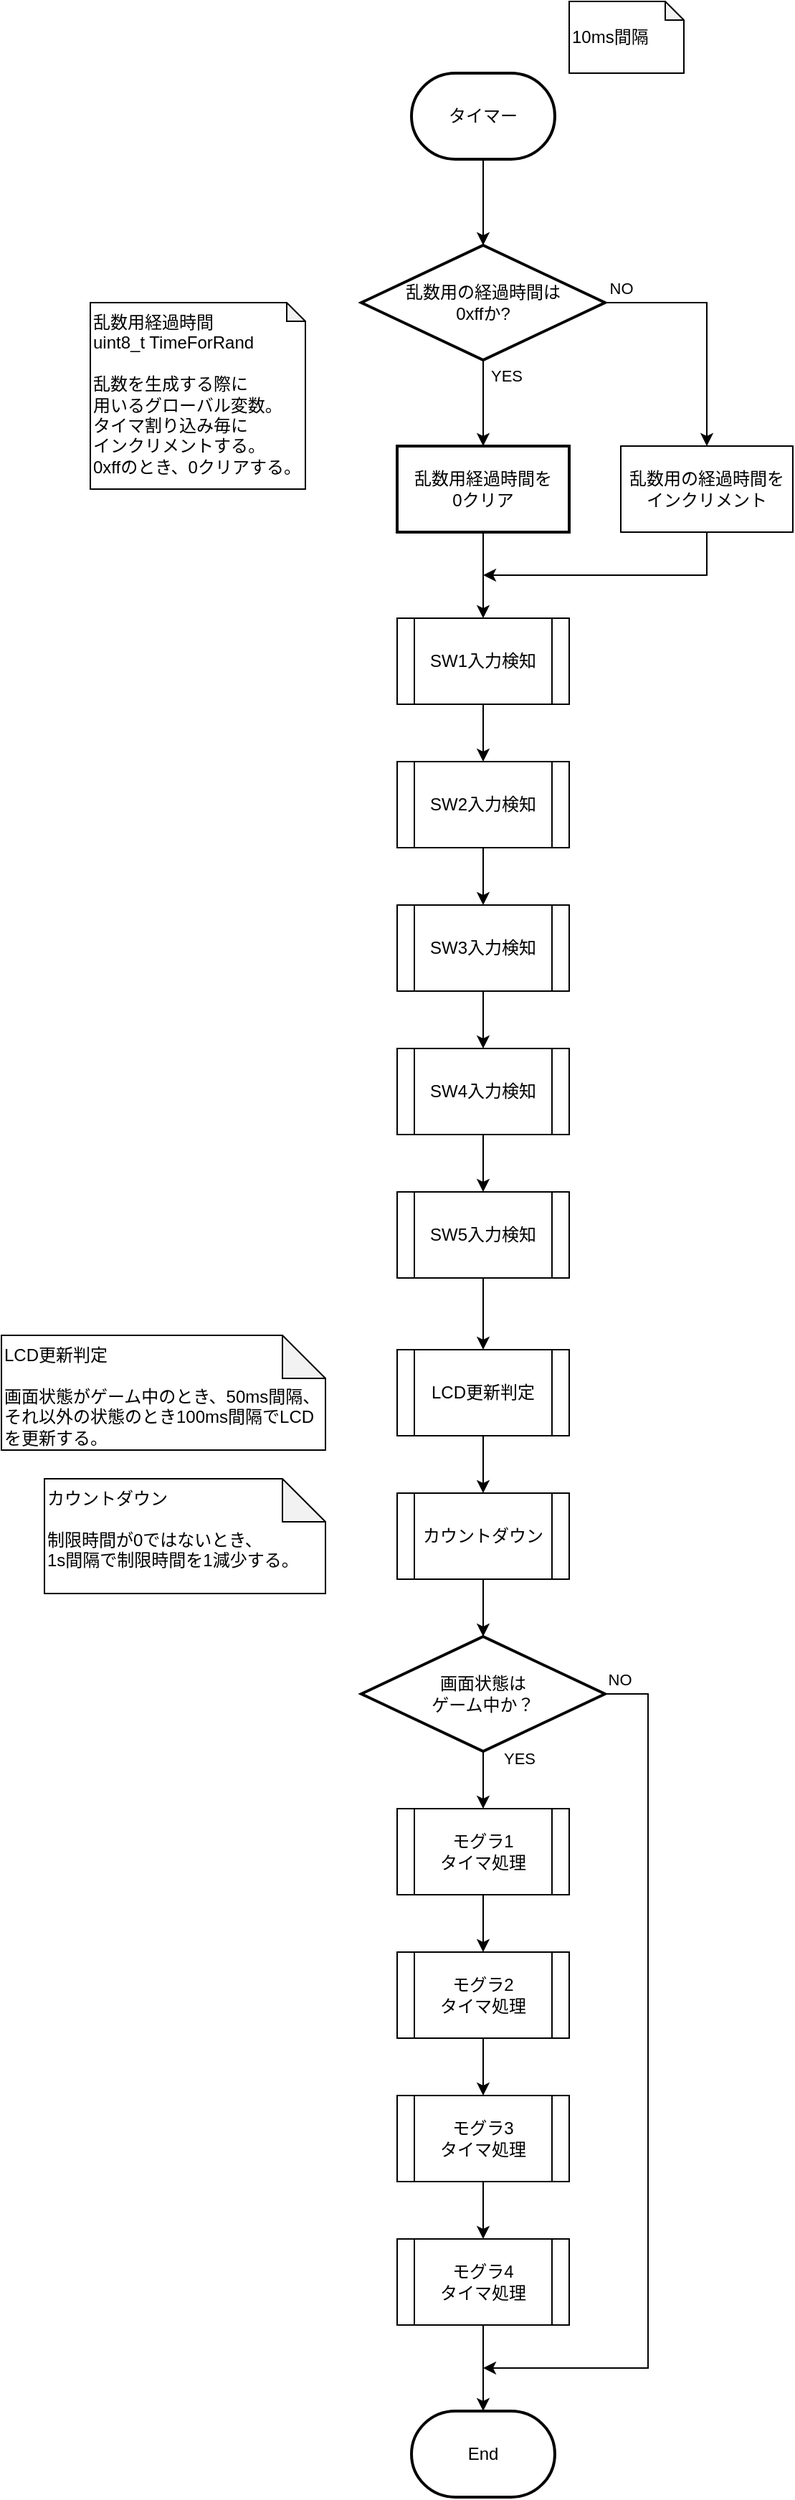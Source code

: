 <mxfile version="13.6.2" type="device" pages="6"><diagram id="C4UiOn8G_oNXNngueYFW" name="タイマ割り込み"><mxGraphModel dx="768" dy="1660" grid="1" gridSize="10" guides="1" tooltips="1" connect="1" arrows="1" fold="1" page="1" pageScale="1" pageWidth="827" pageHeight="1169" math="0" shadow="0"><root><mxCell id="82_a3FsHzP6IaTtDiQ8j-0"/><mxCell id="82_a3FsHzP6IaTtDiQ8j-1" parent="82_a3FsHzP6IaTtDiQ8j-0"/><mxCell id="-Sg9gFIOYxLXovaEyY0z-19" value="" style="edgeStyle=orthogonalEdgeStyle;rounded=0;orthogonalLoop=1;jettySize=auto;html=1;" parent="82_a3FsHzP6IaTtDiQ8j-1" source="82_a3FsHzP6IaTtDiQ8j-6" target="-Sg9gFIOYxLXovaEyY0z-18" edge="1"><mxGeometry relative="1" as="geometry"/></mxCell><mxCell id="82_a3FsHzP6IaTtDiQ8j-6" value="SW1入力検知" style="shape=process;whiteSpace=wrap;html=1;backgroundOutline=1;" parent="82_a3FsHzP6IaTtDiQ8j-1" vertex="1"><mxGeometry x="413" y="-640" width="120" height="60" as="geometry"/></mxCell><mxCell id="82_a3FsHzP6IaTtDiQ8j-15" value="10ms間隔" style="shape=note;whiteSpace=wrap;html=1;backgroundOutline=1;darkOpacity=0.05;align=left;size=13;" parent="82_a3FsHzP6IaTtDiQ8j-1" vertex="1"><mxGeometry x="533" y="-1070" width="80" height="50" as="geometry"/></mxCell><mxCell id="-Sg9gFIOYxLXovaEyY0z-21" value="" style="edgeStyle=orthogonalEdgeStyle;rounded=0;orthogonalLoop=1;jettySize=auto;html=1;" parent="82_a3FsHzP6IaTtDiQ8j-1" source="-Sg9gFIOYxLXovaEyY0z-18" target="-Sg9gFIOYxLXovaEyY0z-20" edge="1"><mxGeometry relative="1" as="geometry"/></mxCell><mxCell id="-Sg9gFIOYxLXovaEyY0z-18" value="SW2入力検知" style="shape=process;whiteSpace=wrap;html=1;backgroundOutline=1;" parent="82_a3FsHzP6IaTtDiQ8j-1" vertex="1"><mxGeometry x="413" y="-540" width="120" height="60" as="geometry"/></mxCell><mxCell id="-Sg9gFIOYxLXovaEyY0z-24" value="" style="edgeStyle=orthogonalEdgeStyle;rounded=0;orthogonalLoop=1;jettySize=auto;html=1;" parent="82_a3FsHzP6IaTtDiQ8j-1" source="-Sg9gFIOYxLXovaEyY0z-20" target="-Sg9gFIOYxLXovaEyY0z-23" edge="1"><mxGeometry relative="1" as="geometry"/></mxCell><mxCell id="-Sg9gFIOYxLXovaEyY0z-20" value="SW3入力検知" style="shape=process;whiteSpace=wrap;html=1;backgroundOutline=1;" parent="82_a3FsHzP6IaTtDiQ8j-1" vertex="1"><mxGeometry x="413" y="-440" width="120" height="60" as="geometry"/></mxCell><mxCell id="Btlx25gkPnvuyBTqoBVj-1" value="" style="edgeStyle=orthogonalEdgeStyle;rounded=0;orthogonalLoop=1;jettySize=auto;html=1;" parent="82_a3FsHzP6IaTtDiQ8j-1" source="-Sg9gFIOYxLXovaEyY0z-23" target="Btlx25gkPnvuyBTqoBVj-0" edge="1"><mxGeometry relative="1" as="geometry"/></mxCell><mxCell id="-Sg9gFIOYxLXovaEyY0z-23" value="SW4入力検知" style="shape=process;whiteSpace=wrap;html=1;backgroundOutline=1;" parent="82_a3FsHzP6IaTtDiQ8j-1" vertex="1"><mxGeometry x="413" y="-340" width="120" height="60" as="geometry"/></mxCell><mxCell id="-Sg9gFIOYxLXovaEyY0z-25" value="End" style="strokeWidth=2;html=1;shape=mxgraph.flowchart.terminator;whiteSpace=wrap;" parent="82_a3FsHzP6IaTtDiQ8j-1" vertex="1"><mxGeometry x="423" y="610" width="100" height="60" as="geometry"/></mxCell><mxCell id="-Sg9gFIOYxLXovaEyY0z-26" value="カウントダウン&lt;br&gt;&lt;br&gt;制限時間が0ではないとき、&lt;br&gt;1s間隔で制限時間を1減少する。" style="shape=note;whiteSpace=wrap;html=1;backgroundOutline=1;darkOpacity=0.05;align=left;verticalAlign=top;" parent="82_a3FsHzP6IaTtDiQ8j-1" vertex="1"><mxGeometry x="167" y="-40" width="196" height="80" as="geometry"/></mxCell><mxCell id="-Sg9gFIOYxLXovaEyY0z-27" value="YES" style="edgeStyle=orthogonalEdgeStyle;rounded=0;orthogonalLoop=1;jettySize=auto;html=1;" parent="82_a3FsHzP6IaTtDiQ8j-1" source="-Sg9gFIOYxLXovaEyY0z-29" target="-Sg9gFIOYxLXovaEyY0z-36" edge="1"><mxGeometry x="-0.75" y="25" relative="1" as="geometry"><mxPoint x="473" y="230" as="targetPoint"/><mxPoint as="offset"/></mxGeometry></mxCell><mxCell id="-Sg9gFIOYxLXovaEyY0z-28" value="NO" style="edgeStyle=orthogonalEdgeStyle;rounded=0;orthogonalLoop=1;jettySize=auto;html=1;exitX=1;exitY=0.5;exitDx=0;exitDy=0;" parent="82_a3FsHzP6IaTtDiQ8j-1" source="-Sg9gFIOYxLXovaEyY0z-29" edge="1"><mxGeometry x="-0.968" y="10" relative="1" as="geometry"><mxPoint x="473" y="580" as="targetPoint"/><Array as="points"><mxPoint x="588" y="110"/><mxPoint x="588" y="580"/></Array><mxPoint as="offset"/></mxGeometry></mxCell><mxCell id="-Sg9gFIOYxLXovaEyY0z-29" value="画面状態は&lt;br&gt;ゲーム中か？" style="rhombus;whiteSpace=wrap;html=1;strokeWidth=2;" parent="82_a3FsHzP6IaTtDiQ8j-1" vertex="1"><mxGeometry x="388" y="70" width="170" height="80" as="geometry"/></mxCell><mxCell id="-Sg9gFIOYxLXovaEyY0z-30" value="" style="edgeStyle=orthogonalEdgeStyle;rounded=0;orthogonalLoop=1;jettySize=auto;html=1;" parent="82_a3FsHzP6IaTtDiQ8j-1" source="-Sg9gFIOYxLXovaEyY0z-31" target="-Sg9gFIOYxLXovaEyY0z-33" edge="1"><mxGeometry relative="1" as="geometry"/></mxCell><mxCell id="-Sg9gFIOYxLXovaEyY0z-31" value="LCD更新判定" style="shape=process;whiteSpace=wrap;html=1;backgroundOutline=1;" parent="82_a3FsHzP6IaTtDiQ8j-1" vertex="1"><mxGeometry x="413" y="-130" width="120" height="60" as="geometry"/></mxCell><mxCell id="-Sg9gFIOYxLXovaEyY0z-32" value="" style="edgeStyle=orthogonalEdgeStyle;rounded=0;orthogonalLoop=1;jettySize=auto;html=1;" parent="82_a3FsHzP6IaTtDiQ8j-1" source="-Sg9gFIOYxLXovaEyY0z-33" target="-Sg9gFIOYxLXovaEyY0z-29" edge="1"><mxGeometry relative="1" as="geometry"/></mxCell><mxCell id="-Sg9gFIOYxLXovaEyY0z-33" value="カウントダウン" style="shape=process;whiteSpace=wrap;html=1;backgroundOutline=1;" parent="82_a3FsHzP6IaTtDiQ8j-1" vertex="1"><mxGeometry x="413" y="-30" width="120" height="60" as="geometry"/></mxCell><mxCell id="-Sg9gFIOYxLXovaEyY0z-34" value="LCD更新判定&lt;br&gt;&lt;br&gt;画面状態がゲーム中のとき、50ms間隔、それ以外の状態のとき100ms間隔でLCDを更新する。" style="shape=note;whiteSpace=wrap;html=1;backgroundOutline=1;darkOpacity=0.05;align=left;verticalAlign=top;" parent="82_a3FsHzP6IaTtDiQ8j-1" vertex="1"><mxGeometry x="137" y="-140" width="226" height="80" as="geometry"/></mxCell><mxCell id="-Sg9gFIOYxLXovaEyY0z-35" value="" style="edgeStyle=orthogonalEdgeStyle;rounded=0;orthogonalLoop=1;jettySize=auto;html=1;" parent="82_a3FsHzP6IaTtDiQ8j-1" source="-Sg9gFIOYxLXovaEyY0z-36" target="-Sg9gFIOYxLXovaEyY0z-38" edge="1"><mxGeometry relative="1" as="geometry"/></mxCell><mxCell id="-Sg9gFIOYxLXovaEyY0z-36" value="モグラ1&lt;br&gt;タイマ処理" style="shape=process;whiteSpace=wrap;html=1;backgroundOutline=1;" parent="82_a3FsHzP6IaTtDiQ8j-1" vertex="1"><mxGeometry x="413" y="190" width="120" height="60" as="geometry"/></mxCell><mxCell id="-Sg9gFIOYxLXovaEyY0z-37" value="" style="edgeStyle=orthogonalEdgeStyle;rounded=0;orthogonalLoop=1;jettySize=auto;html=1;" parent="82_a3FsHzP6IaTtDiQ8j-1" source="-Sg9gFIOYxLXovaEyY0z-38" target="-Sg9gFIOYxLXovaEyY0z-40" edge="1"><mxGeometry relative="1" as="geometry"/></mxCell><mxCell id="-Sg9gFIOYxLXovaEyY0z-38" value="モグラ2&lt;br&gt;タイマ処理" style="shape=process;whiteSpace=wrap;html=1;backgroundOutline=1;" parent="82_a3FsHzP6IaTtDiQ8j-1" vertex="1"><mxGeometry x="413" y="290" width="120" height="60" as="geometry"/></mxCell><mxCell id="-Sg9gFIOYxLXovaEyY0z-39" value="" style="edgeStyle=orthogonalEdgeStyle;rounded=0;orthogonalLoop=1;jettySize=auto;html=1;" parent="82_a3FsHzP6IaTtDiQ8j-1" source="-Sg9gFIOYxLXovaEyY0z-40" target="-Sg9gFIOYxLXovaEyY0z-42" edge="1"><mxGeometry relative="1" as="geometry"/></mxCell><mxCell id="-Sg9gFIOYxLXovaEyY0z-40" value="モグラ3&lt;br&gt;タイマ処理" style="shape=process;whiteSpace=wrap;html=1;backgroundOutline=1;" parent="82_a3FsHzP6IaTtDiQ8j-1" vertex="1"><mxGeometry x="413" y="390" width="120" height="60" as="geometry"/></mxCell><mxCell id="-Sg9gFIOYxLXovaEyY0z-41" value="" style="edgeStyle=orthogonalEdgeStyle;rounded=0;orthogonalLoop=1;jettySize=auto;html=1;" parent="82_a3FsHzP6IaTtDiQ8j-1" source="-Sg9gFIOYxLXovaEyY0z-42" target="-Sg9gFIOYxLXovaEyY0z-25" edge="1"><mxGeometry relative="1" as="geometry"/></mxCell><mxCell id="-Sg9gFIOYxLXovaEyY0z-42" value="モグラ4&lt;br&gt;タイマ処理" style="shape=process;whiteSpace=wrap;html=1;backgroundOutline=1;" parent="82_a3FsHzP6IaTtDiQ8j-1" vertex="1"><mxGeometry x="413" y="490" width="120" height="60" as="geometry"/></mxCell><mxCell id="Btlx25gkPnvuyBTqoBVj-2" value="" style="edgeStyle=orthogonalEdgeStyle;rounded=0;orthogonalLoop=1;jettySize=auto;html=1;" parent="82_a3FsHzP6IaTtDiQ8j-1" source="Btlx25gkPnvuyBTqoBVj-0" target="-Sg9gFIOYxLXovaEyY0z-31" edge="1"><mxGeometry relative="1" as="geometry"/></mxCell><mxCell id="Btlx25gkPnvuyBTqoBVj-0" value="SW5入力検知" style="shape=process;whiteSpace=wrap;html=1;backgroundOutline=1;" parent="82_a3FsHzP6IaTtDiQ8j-1" vertex="1"><mxGeometry x="413" y="-240" width="120" height="60" as="geometry"/></mxCell><mxCell id="f9EUW7qI4jeVvzpMTlka-3" value="乱数用経過時間&lt;br&gt;uint8_t TimeForRand&lt;br&gt;&lt;br&gt;乱数を生成する際に&lt;br&gt;用いるグローバル変数。&lt;br&gt;タイマ割り込み毎に&lt;br&gt;インクリメントする。&lt;br&gt;0xffのとき、0クリアする。" style="shape=note;whiteSpace=wrap;html=1;backgroundOutline=1;darkOpacity=0.05;align=left;size=13;verticalAlign=top;" vertex="1" parent="82_a3FsHzP6IaTtDiQ8j-1"><mxGeometry x="199" y="-860" width="150" height="130" as="geometry"/></mxCell><mxCell id="f9EUW7qI4jeVvzpMTlka-6" value="" style="edgeStyle=orthogonalEdgeStyle;rounded=0;orthogonalLoop=1;jettySize=auto;html=1;" edge="1" parent="82_a3FsHzP6IaTtDiQ8j-1" source="f9EUW7qI4jeVvzpMTlka-7"><mxGeometry relative="1" as="geometry"><mxPoint x="473" y="-670" as="targetPoint"/><Array as="points"><mxPoint x="629" y="-670"/></Array></mxGeometry></mxCell><mxCell id="f9EUW7qI4jeVvzpMTlka-7" value="乱数用の経過時間を&lt;br&gt;インクリメント" style="rounded=0;whiteSpace=wrap;html=1;" vertex="1" parent="82_a3FsHzP6IaTtDiQ8j-1"><mxGeometry x="569" y="-760" width="120" height="60" as="geometry"/></mxCell><mxCell id="f9EUW7qI4jeVvzpMTlka-11" value="" style="edgeStyle=orthogonalEdgeStyle;rounded=0;orthogonalLoop=1;jettySize=auto;html=1;" edge="1" parent="82_a3FsHzP6IaTtDiQ8j-1" source="f9EUW7qI4jeVvzpMTlka-9" target="f9EUW7qI4jeVvzpMTlka-10"><mxGeometry relative="1" as="geometry"/></mxCell><mxCell id="f9EUW7qI4jeVvzpMTlka-9" value="タイマー" style="strokeWidth=2;html=1;shape=mxgraph.flowchart.terminator;whiteSpace=wrap;" vertex="1" parent="82_a3FsHzP6IaTtDiQ8j-1"><mxGeometry x="423" y="-1020" width="100" height="60" as="geometry"/></mxCell><mxCell id="f9EUW7qI4jeVvzpMTlka-13" value="YES" style="edgeStyle=orthogonalEdgeStyle;rounded=0;orthogonalLoop=1;jettySize=auto;html=1;" edge="1" parent="82_a3FsHzP6IaTtDiQ8j-1" source="f9EUW7qI4jeVvzpMTlka-10" target="f9EUW7qI4jeVvzpMTlka-12"><mxGeometry x="-0.667" y="16" relative="1" as="geometry"><mxPoint y="1" as="offset"/></mxGeometry></mxCell><mxCell id="f9EUW7qI4jeVvzpMTlka-14" value="NO" style="edgeStyle=orthogonalEdgeStyle;rounded=0;orthogonalLoop=1;jettySize=auto;html=1;exitX=1;exitY=0.5;exitDx=0;exitDy=0;entryX=0.5;entryY=0;entryDx=0;entryDy=0;" edge="1" parent="82_a3FsHzP6IaTtDiQ8j-1" source="f9EUW7qI4jeVvzpMTlka-10" target="f9EUW7qI4jeVvzpMTlka-7"><mxGeometry x="-0.871" y="10" relative="1" as="geometry"><mxPoint as="offset"/></mxGeometry></mxCell><mxCell id="f9EUW7qI4jeVvzpMTlka-10" value="乱数用の経過時間は&lt;br&gt;0xffか?" style="rhombus;whiteSpace=wrap;html=1;strokeWidth=2;" vertex="1" parent="82_a3FsHzP6IaTtDiQ8j-1"><mxGeometry x="388" y="-900" width="170" height="80" as="geometry"/></mxCell><mxCell id="f9EUW7qI4jeVvzpMTlka-15" style="edgeStyle=orthogonalEdgeStyle;rounded=0;orthogonalLoop=1;jettySize=auto;html=1;entryX=0.5;entryY=0;entryDx=0;entryDy=0;" edge="1" parent="82_a3FsHzP6IaTtDiQ8j-1" source="f9EUW7qI4jeVvzpMTlka-12" target="82_a3FsHzP6IaTtDiQ8j-6"><mxGeometry relative="1" as="geometry"/></mxCell><mxCell id="f9EUW7qI4jeVvzpMTlka-12" value="乱数用経過時間を&lt;br&gt;0クリア" style="whiteSpace=wrap;html=1;strokeWidth=2;" vertex="1" parent="82_a3FsHzP6IaTtDiQ8j-1"><mxGeometry x="413" y="-760" width="120" height="60" as="geometry"/></mxCell></root></mxGraphModel></diagram><diagram id="nZ6_9YVF645hUhn-ThvQ" name="SWx入力検知"><mxGraphModel dx="768" dy="491" grid="1" gridSize="10" guides="1" tooltips="1" connect="1" arrows="1" fold="1" page="1" pageScale="1" pageWidth="827" pageHeight="1169" math="0" shadow="0"><root><mxCell id="kZiBYAE6nFvpmbD5GY39-0"/><mxCell id="kZiBYAE6nFvpmbD5GY39-1" parent="kZiBYAE6nFvpmbD5GY39-0"/><mxCell id="r-ORSkZ6ZlocxdxCIIOa-3" value="0" style="edgeStyle=orthogonalEdgeStyle;rounded=0;orthogonalLoop=1;jettySize=auto;html=1;entryX=0.5;entryY=0;entryDx=0;entryDy=0;" parent="kZiBYAE6nFvpmbD5GY39-1" source="r-ORSkZ6ZlocxdxCIIOa-0" target="d1PUXkbqGHuf1PhaDBdO-2" edge="1"><mxGeometry x="-0.74" y="8" relative="1" as="geometry"><mxPoint x="392.5" y="720" as="targetPoint"/><mxPoint as="offset"/></mxGeometry></mxCell><mxCell id="d1PUXkbqGHuf1PhaDBdO-0" value="1" style="edgeStyle=orthogonalEdgeStyle;rounded=0;orthogonalLoop=1;jettySize=auto;html=1;exitX=1;exitY=0.5;exitDx=0;exitDy=0;" parent="kZiBYAE6nFvpmbD5GY39-1" source="r-ORSkZ6ZlocxdxCIIOa-0" target="d1PUXkbqGHuf1PhaDBdO-1" edge="1"><mxGeometry x="-0.984" y="10" relative="1" as="geometry"><mxPoint x="620" y="730" as="targetPoint"/><mxPoint x="1" as="offset"/></mxGeometry></mxCell><mxCell id="r-ORSkZ6ZlocxdxCIIOa-0" value="SWxポート値" style="rhombus;whiteSpace=wrap;html=1;strokeWidth=2;" parent="kZiBYAE6nFvpmbD5GY39-1" vertex="1"><mxGeometry x="297.5" y="570" width="190" height="80" as="geometry"/></mxCell><mxCell id="ggVYb9dm9Nbz7zMh7LIq-2" style="edgeStyle=orthogonalEdgeStyle;rounded=0;orthogonalLoop=1;jettySize=auto;html=1;exitX=0.5;exitY=1;exitDx=0;exitDy=0;" parent="kZiBYAE6nFvpmbD5GY39-1" source="d1PUXkbqGHuf1PhaDBdO-1" edge="1"><mxGeometry relative="1" as="geometry"><mxPoint x="393" y="1230" as="targetPoint"/><Array as="points"><mxPoint x="690" y="1230"/><mxPoint x="393" y="1230"/></Array></mxGeometry></mxCell><mxCell id="d1PUXkbqGHuf1PhaDBdO-1" value="チャタリング処理回数&lt;br&gt;とSWx入力値を&lt;br&gt;0にする" style="rounded=0;whiteSpace=wrap;html=1;" parent="kZiBYAE6nFvpmbD5GY39-1" vertex="1"><mxGeometry x="620" y="720" width="140" height="60" as="geometry"/></mxCell><mxCell id="d1PUXkbqGHuf1PhaDBdO-5" value="YES" style="edgeStyle=orthogonalEdgeStyle;rounded=0;orthogonalLoop=1;jettySize=auto;html=1;" parent="kZiBYAE6nFvpmbD5GY39-1" source="d1PUXkbqGHuf1PhaDBdO-2" target="d1PUXkbqGHuf1PhaDBdO-4" edge="1"><mxGeometry x="-0.714" y="18" relative="1" as="geometry"><mxPoint as="offset"/></mxGeometry></mxCell><mxCell id="ggVYb9dm9Nbz7zMh7LIq-3" value="NO" style="edgeStyle=orthogonalEdgeStyle;rounded=0;orthogonalLoop=1;jettySize=auto;html=1;exitX=1;exitY=0.5;exitDx=0;exitDy=0;entryX=0.5;entryY=0;entryDx=0;entryDy=0;" parent="kZiBYAE6nFvpmbD5GY39-1" source="d1PUXkbqGHuf1PhaDBdO-2" target="8lTnWRz9RbuQ35G65AID-1" edge="1"><mxGeometry x="-0.876" y="10" relative="1" as="geometry"><mxPoint x="690" y="890" as="targetPoint"/><mxPoint as="offset"/></mxGeometry></mxCell><mxCell id="d1PUXkbqGHuf1PhaDBdO-2" value="チャタリング処理回数&lt;br&gt;が3以上か？" style="rhombus;whiteSpace=wrap;html=1;strokeWidth=2;" parent="kZiBYAE6nFvpmbD5GY39-1" vertex="1"><mxGeometry x="297.5" y="720" width="190" height="80" as="geometry"/></mxCell><mxCell id="GpqzGrBlohHstggLvq2k-1" value="" style="edgeStyle=orthogonalEdgeStyle;rounded=0;orthogonalLoop=1;jettySize=auto;html=1;" parent="kZiBYAE6nFvpmbD5GY39-1" source="d1PUXkbqGHuf1PhaDBdO-4" target="GpqzGrBlohHstggLvq2k-0" edge="1"><mxGeometry relative="1" as="geometry"/></mxCell><mxCell id="d1PUXkbqGHuf1PhaDBdO-4" value="SWx入力値を1にする" style="whiteSpace=wrap;html=1;strokeWidth=2;" parent="kZiBYAE6nFvpmbD5GY39-1" vertex="1"><mxGeometry x="332.5" y="850" width="120" height="60" as="geometry"/></mxCell><mxCell id="GpqzGrBlohHstggLvq2k-3" value="YES" style="edgeStyle=orthogonalEdgeStyle;rounded=0;orthogonalLoop=1;jettySize=auto;html=1;" parent="kZiBYAE6nFvpmbD5GY39-1" source="GpqzGrBlohHstggLvq2k-0" target="GpqzGrBlohHstggLvq2k-2" edge="1"><mxGeometry x="-0.714" y="17" relative="1" as="geometry"><mxPoint as="offset"/></mxGeometry></mxCell><mxCell id="ggVYb9dm9Nbz7zMh7LIq-4" value="NO" style="edgeStyle=orthogonalEdgeStyle;rounded=0;orthogonalLoop=1;jettySize=auto;html=1;exitX=1;exitY=0.5;exitDx=0;exitDy=0;" parent="kZiBYAE6nFvpmbD5GY39-1" source="GpqzGrBlohHstggLvq2k-0" edge="1"><mxGeometry x="-0.882" y="10" relative="1" as="geometry"><mxPoint x="520" y="1230" as="targetPoint"/><mxPoint as="offset"/></mxGeometry></mxCell><mxCell id="GpqzGrBlohHstggLvq2k-0" value="SWx入力値が1&lt;br&gt;かつ&lt;br&gt;前回のSWx入力値が0か？" style="rhombus;whiteSpace=wrap;html=1;strokeWidth=2;" parent="kZiBYAE6nFvpmbD5GY39-1" vertex="1"><mxGeometry x="288.75" y="970" width="207.5" height="100" as="geometry"/></mxCell><mxCell id="ggVYb9dm9Nbz7zMh7LIq-0" value="" style="edgeStyle=orthogonalEdgeStyle;rounded=0;orthogonalLoop=1;jettySize=auto;html=1;" parent="kZiBYAE6nFvpmbD5GY39-1" source="GpqzGrBlohHstggLvq2k-2" target="Z06QRvlS2Tx_yEmqbj3p-0" edge="1"><mxGeometry relative="1" as="geometry"><mxPoint x="392.5" y="1460" as="targetPoint"/></mxGeometry></mxCell><mxCell id="GpqzGrBlohHstggLvq2k-2" value="SWStateを更新" style="whiteSpace=wrap;html=1;strokeWidth=2;" parent="kZiBYAE6nFvpmbD5GY39-1" vertex="1"><mxGeometry x="332.5" y="1120" width="120" height="60" as="geometry"/></mxCell><mxCell id="Jlqps3N-1PmSmZK25151-0" value="SWxポート値&lt;br&gt;&lt;br&gt;SWxの生データ。&lt;br&gt;Lアクティブのため、&lt;br&gt;SWxポート値が0でSWが&lt;br&gt;押されていることになる" style="shape=note;whiteSpace=wrap;html=1;backgroundOutline=1;darkOpacity=0.05;size=16;align=left;verticalAlign=top;" parent="kZiBYAE6nFvpmbD5GY39-1" vertex="1"><mxGeometry x="87.5" y="560" width="170" height="100" as="geometry"/></mxCell><mxCell id="Jlqps3N-1PmSmZK25151-2" value="SWx入力値&lt;br&gt;&lt;br&gt;チャタ取りをしたSWxの値。&lt;br&gt;1：SWが押されている。&lt;br&gt;0：SWが押されていない。" style="shape=note;whiteSpace=wrap;html=1;backgroundOutline=1;darkOpacity=0.05;size=16;align=left;verticalAlign=top;" parent="kZiBYAE6nFvpmbD5GY39-1" vertex="1"><mxGeometry x="95" y="840" width="170" height="100" as="geometry"/></mxCell><mxCell id="Jlqps3N-1PmSmZK25151-3" value="SWStateの更新&lt;br&gt;SW1押下：SWState | 0b0000 0001&lt;br&gt;SW2押下：SWState | 0b0000 0010&lt;br&gt;SW3押下：SWState | 0b0000 0100&lt;br&gt;SW4押下：SWState | 0b0000 1000&lt;br&gt;SW5押下：SWState | 0b0001 0000&lt;br&gt;&lt;br&gt;立てられたbitは、メイン処理内でSW入力による処理が終わった時に下げられる。" style="shape=note;whiteSpace=wrap;html=1;backgroundOutline=1;darkOpacity=0.05;size=16;align=left;verticalAlign=top;" parent="kZiBYAE6nFvpmbD5GY39-1" vertex="1"><mxGeometry x="65" y="1110" width="200" height="150" as="geometry"/></mxCell><mxCell id="Jlqps3N-1PmSmZK25151-5" value="SWxエッジ検出" style="shape=note;whiteSpace=wrap;html=1;backgroundOutline=1;darkOpacity=0.05;size=16;align=left;verticalAlign=top;" parent="kZiBYAE6nFvpmbD5GY39-1" vertex="1"><mxGeometry x="420" y="950" width="110" height="30" as="geometry"/></mxCell><mxCell id="zrnZjt6x9mvCKEgHq1JU-0" value="End" style="strokeWidth=2;html=1;shape=mxgraph.flowchart.terminator;whiteSpace=wrap;" parent="kZiBYAE6nFvpmbD5GY39-1" vertex="1"><mxGeometry x="342.5" y="1400" width="100" height="60" as="geometry"/></mxCell><mxCell id="Z06QRvlS2Tx_yEmqbj3p-1" value="" style="edgeStyle=orthogonalEdgeStyle;rounded=0;orthogonalLoop=1;jettySize=auto;html=1;" parent="kZiBYAE6nFvpmbD5GY39-1" source="Z06QRvlS2Tx_yEmqbj3p-0" target="zrnZjt6x9mvCKEgHq1JU-0" edge="1"><mxGeometry relative="1" as="geometry"/></mxCell><mxCell id="Z06QRvlS2Tx_yEmqbj3p-0" value="前回のSWx入力値&lt;br&gt;を更新" style="rounded=0;whiteSpace=wrap;html=1;" parent="kZiBYAE6nFvpmbD5GY39-1" vertex="1"><mxGeometry x="332.5" y="1270" width="120" height="60" as="geometry"/></mxCell><mxCell id="Z06QRvlS2Tx_yEmqbj3p-2" value="前回のSWx入力値&lt;br&gt;&lt;br&gt;前回のタイマ割り込み時のSWx入力値。&lt;br&gt;SWx入力検知の最後に更新する。" style="shape=note;whiteSpace=wrap;html=1;backgroundOutline=1;darkOpacity=0.05;size=16;align=left;verticalAlign=top;" parent="kZiBYAE6nFvpmbD5GY39-1" vertex="1"><mxGeometry x="95" y="970" width="170" height="110" as="geometry"/></mxCell><mxCell id="Z06QRvlS2Tx_yEmqbj3p-3" value="チャタリング処理回数&lt;br&gt;&lt;br&gt;チャタ対策用の変数。&lt;br&gt;SWxポート値が0のとき、&lt;br&gt;チャタリング処理回数が3未満で&lt;br&gt;インクリメントされ、&lt;br&gt;3以上でSWx入力値を1にする。" style="shape=note;whiteSpace=wrap;html=1;backgroundOutline=1;darkOpacity=0.05;size=16;align=left;verticalAlign=top;" parent="kZiBYAE6nFvpmbD5GY39-1" vertex="1"><mxGeometry x="80" y="700" width="185" height="120" as="geometry"/></mxCell><mxCell id="8lTnWRz9RbuQ35G65AID-0" value="" style="edgeStyle=orthogonalEdgeStyle;rounded=0;orthogonalLoop=1;jettySize=auto;html=1;" parent="kZiBYAE6nFvpmbD5GY39-1" source="8lTnWRz9RbuQ35G65AID-1" edge="1"><mxGeometry relative="1" as="geometry"><mxPoint x="585" y="1230" as="targetPoint"/></mxGeometry></mxCell><mxCell id="8lTnWRz9RbuQ35G65AID-1" value="チャタリング処理回数をインクリメント" style="whiteSpace=wrap;html=1;strokeWidth=2;" parent="kZiBYAE6nFvpmbD5GY39-1" vertex="1"><mxGeometry x="520" y="850" width="130" height="60" as="geometry"/></mxCell><mxCell id="FLiIaQNmWerbj6zGijh2-0" value="" style="edgeStyle=orthogonalEdgeStyle;rounded=0;orthogonalLoop=1;jettySize=auto;html=1;entryX=0.5;entryY=0;entryDx=0;entryDy=0;" parent="kZiBYAE6nFvpmbD5GY39-1" source="FLiIaQNmWerbj6zGijh2-1" edge="1"><mxGeometry relative="1" as="geometry"><mxPoint x="392.5" y="260" as="targetPoint"/></mxGeometry></mxCell><mxCell id="FLiIaQNmWerbj6zGijh2-1" value="start" style="strokeWidth=2;html=1;shape=mxgraph.flowchart.terminator;whiteSpace=wrap;" parent="kZiBYAE6nFvpmbD5GY39-1" vertex="1"><mxGeometry x="342.5" y="157" width="100" height="60" as="geometry"/></mxCell><mxCell id="FLiIaQNmWerbj6zGijh2-2" value="SWx入力検知" style="shape=note;whiteSpace=wrap;html=1;backgroundOutline=1;darkOpacity=0.05;" parent="kZiBYAE6nFvpmbD5GY39-1" vertex="1"><mxGeometry x="318.75" y="60" width="147.5" height="50" as="geometry"/></mxCell><mxCell id="FLiIaQNmWerbj6zGijh2-6" value="NO" style="edgeStyle=orthogonalEdgeStyle;rounded=0;orthogonalLoop=1;jettySize=auto;html=1;" parent="kZiBYAE6nFvpmbD5GY39-1" source="FLiIaQNmWerbj6zGijh2-5" target="r-ORSkZ6ZlocxdxCIIOa-0" edge="1"><mxGeometry x="-0.8" y="18" relative="1" as="geometry"><mxPoint as="offset"/></mxGeometry></mxCell><mxCell id="FLiIaQNmWerbj6zGijh2-7" value="YES" style="edgeStyle=orthogonalEdgeStyle;rounded=0;orthogonalLoop=1;jettySize=auto;html=1;exitX=1;exitY=0.5;exitDx=0;exitDy=0;" parent="kZiBYAE6nFvpmbD5GY39-1" source="FLiIaQNmWerbj6zGijh2-5" edge="1"><mxGeometry x="-0.991" y="10" relative="1" as="geometry"><mxPoint x="393" y="1370" as="targetPoint"/><Array as="points"><mxPoint x="800" y="430"/><mxPoint x="800" y="1370"/></Array><mxPoint as="offset"/></mxGeometry></mxCell><mxCell id="FLiIaQNmWerbj6zGijh2-5" value="SWxが押下されているか？" style="rhombus;whiteSpace=wrap;html=1;" parent="kZiBYAE6nFvpmbD5GY39-1" vertex="1"><mxGeometry x="292.5" y="390" width="200" height="80" as="geometry"/></mxCell><mxCell id="ve9Jpth5XHOio87bljjp-0" value="" style="edgeStyle=orthogonalEdgeStyle;rounded=0;orthogonalLoop=1;jettySize=auto;html=1;" parent="kZiBYAE6nFvpmbD5GY39-1" source="ve9Jpth5XHOio87bljjp-1" edge="1"><mxGeometry relative="1" as="geometry"><mxPoint x="392.5" y="390" as="targetPoint"/></mxGeometry></mxCell><mxCell id="ve9Jpth5XHOio87bljjp-1" value="SWxポート値取得" style="whiteSpace=wrap;html=1;strokeWidth=2;" parent="kZiBYAE6nFvpmbD5GY39-1" vertex="1"><mxGeometry x="332.5" y="260" width="120" height="60" as="geometry"/></mxCell><mxCell id="bekDsu5ege-4Lup44org-0" value="xは1~5の意" style="shape=note;whiteSpace=wrap;html=1;backgroundOutline=1;darkOpacity=0.05;size=15;" parent="kZiBYAE6nFvpmbD5GY39-1" vertex="1"><mxGeometry x="466.25" y="30" width="103.75" height="50" as="geometry"/></mxCell><mxCell id="bekDsu5ege-4Lup44org-2" value="&lt;span&gt;uint8_t SWState&lt;/span&gt;&lt;br&gt;&lt;br&gt;&lt;span&gt;5bitで5つのSWの押下を表現する&lt;br&gt;グローバル変数。&lt;br&gt;1：押下されている&lt;br&gt;0：押下されていない&lt;br&gt;&amp;nbsp; &amp;nbsp; &amp;nbsp; &amp;nbsp; &amp;nbsp; &amp;nbsp; &amp;nbsp; sw5 sw4 sw3 sw2 sw1&lt;br&gt;&amp;nbsp;0 | 0 | 0 |&amp;nbsp; 0&amp;nbsp; |&amp;nbsp; 0&amp;nbsp; |&amp;nbsp; 0&amp;nbsp; |&amp;nbsp; 0&amp;nbsp; |&amp;nbsp; 0&amp;nbsp; |&lt;br&gt;&lt;br&gt;SWx押下の確認&lt;br&gt;&lt;/span&gt;SW1：SWState &amp;amp; 0b0000 0001&lt;br&gt;SW2：SWState &amp;amp; 0b0000 0010&lt;br&gt;SW3：SWState &amp;amp; 0b0000 0100&lt;br&gt;SW4：SWState &amp;amp; 0b0000 1000&lt;br&gt;SW5：SWState &amp;amp; 0b0001 0000&lt;span&gt;&lt;br&gt;&lt;/span&gt;" style="shape=note;html=1;backgroundOutline=1;darkOpacity=0.05;align=left;verticalAlign=top;size=10;" parent="kZiBYAE6nFvpmbD5GY39-1" vertex="1"><mxGeometry x="70" y="300" width="187.5" height="230" as="geometry"/></mxCell></root></mxGraphModel></diagram><diagram id="V3TPJ0kKaJHPZJocanCF" name="LCD更新判定"><mxGraphModel dx="768" dy="1660" grid="1" gridSize="10" guides="1" tooltips="1" connect="1" arrows="1" fold="1" page="1" pageScale="1" pageWidth="827" pageHeight="1169" math="0" shadow="0"><root><mxCell id="pNIpm9MRHYhzraGkcjrT-0"/><mxCell id="pNIpm9MRHYhzraGkcjrT-1" parent="pNIpm9MRHYhzraGkcjrT-0"/><mxCell id="pNIpm9MRHYhzraGkcjrT-2" value="" style="edgeStyle=orthogonalEdgeStyle;rounded=0;orthogonalLoop=1;jettySize=auto;html=1;entryX=0.5;entryY=0;entryDx=0;entryDy=0;" parent="pNIpm9MRHYhzraGkcjrT-1" source="pNIpm9MRHYhzraGkcjrT-3" target="pNIpm9MRHYhzraGkcjrT-6" edge="1"><mxGeometry relative="1" as="geometry"><mxPoint x="414" y="-800" as="targetPoint"/></mxGeometry></mxCell><mxCell id="pNIpm9MRHYhzraGkcjrT-3" value="Start" style="strokeWidth=2;html=1;shape=mxgraph.flowchart.terminator;whiteSpace=wrap;" parent="pNIpm9MRHYhzraGkcjrT-1" vertex="1"><mxGeometry x="364" y="-930" width="100" height="60" as="geometry"/></mxCell><mxCell id="pNIpm9MRHYhzraGkcjrT-4" value="YES" style="edgeStyle=orthogonalEdgeStyle;rounded=0;orthogonalLoop=1;jettySize=auto;html=1;" parent="pNIpm9MRHYhzraGkcjrT-1" source="pNIpm9MRHYhzraGkcjrT-6" target="pNIpm9MRHYhzraGkcjrT-8" edge="1"><mxGeometry x="-0.778" y="16" relative="1" as="geometry"><mxPoint as="offset"/></mxGeometry></mxCell><mxCell id="pNIpm9MRHYhzraGkcjrT-5" value="NO" style="edgeStyle=orthogonalEdgeStyle;rounded=0;orthogonalLoop=1;jettySize=auto;html=1;" parent="pNIpm9MRHYhzraGkcjrT-1" source="pNIpm9MRHYhzraGkcjrT-6" target="pNIpm9MRHYhzraGkcjrT-12" edge="1"><mxGeometry x="-0.909" y="10" relative="1" as="geometry"><mxPoint as="offset"/></mxGeometry></mxCell><mxCell id="pNIpm9MRHYhzraGkcjrT-6" value="LCD更新間隔が0" style="rhombus;whiteSpace=wrap;html=1;strokeWidth=2;" parent="pNIpm9MRHYhzraGkcjrT-1" vertex="1"><mxGeometry x="329" y="-800" width="170" height="80" as="geometry"/></mxCell><mxCell id="pNIpm9MRHYhzraGkcjrT-7" value="" style="edgeStyle=orthogonalEdgeStyle;rounded=0;orthogonalLoop=1;jettySize=auto;html=1;" parent="pNIpm9MRHYhzraGkcjrT-1" source="pNIpm9MRHYhzraGkcjrT-8" target="pNIpm9MRHYhzraGkcjrT-10" edge="1"><mxGeometry relative="1" as="geometry"/></mxCell><mxCell id="pNIpm9MRHYhzraGkcjrT-8" value="LCD更新間隔を&lt;br&gt;UpdateIntervalLCD&lt;br&gt;にする" style="whiteSpace=wrap;html=1;strokeWidth=2;" parent="pNIpm9MRHYhzraGkcjrT-1" vertex="1"><mxGeometry x="354" y="-630" width="120" height="60" as="geometry"/></mxCell><mxCell id="pNIpm9MRHYhzraGkcjrT-9" value="" style="edgeStyle=orthogonalEdgeStyle;rounded=0;orthogonalLoop=1;jettySize=auto;html=1;" parent="pNIpm9MRHYhzraGkcjrT-1" source="pNIpm9MRHYhzraGkcjrT-10" target="pNIpm9MRHYhzraGkcjrT-13" edge="1"><mxGeometry relative="1" as="geometry"/></mxCell><mxCell id="pNIpm9MRHYhzraGkcjrT-10" value="LCD更新フラグをON" style="whiteSpace=wrap;html=1;strokeWidth=2;" parent="pNIpm9MRHYhzraGkcjrT-1" vertex="1"><mxGeometry x="354" y="-504" width="120" height="60" as="geometry"/></mxCell><mxCell id="pNIpm9MRHYhzraGkcjrT-11" style="edgeStyle=orthogonalEdgeStyle;rounded=0;orthogonalLoop=1;jettySize=auto;html=1;exitX=0.5;exitY=1;exitDx=0;exitDy=0;" parent="pNIpm9MRHYhzraGkcjrT-1" source="pNIpm9MRHYhzraGkcjrT-12" edge="1"><mxGeometry relative="1" as="geometry"><mxPoint x="414" y="-410" as="targetPoint"/><Array as="points"><mxPoint x="560" y="-410"/></Array></mxGeometry></mxCell><mxCell id="pNIpm9MRHYhzraGkcjrT-12" value="LCD更新間隔を&lt;br&gt;デクリメント" style="whiteSpace=wrap;html=1;strokeWidth=2;" parent="pNIpm9MRHYhzraGkcjrT-1" vertex="1"><mxGeometry x="500" y="-630" width="120" height="60" as="geometry"/></mxCell><mxCell id="pNIpm9MRHYhzraGkcjrT-13" value="End" style="strokeWidth=2;html=1;shape=mxgraph.flowchart.terminator;whiteSpace=wrap;" parent="pNIpm9MRHYhzraGkcjrT-1" vertex="1"><mxGeometry x="364" y="-360" width="100" height="60" as="geometry"/></mxCell><mxCell id="pNIpm9MRHYhzraGkcjrT-14" value="LCD更新間隔&lt;br&gt;static uint8_t updateIntervalLCD&lt;br&gt;&lt;br&gt;LCD更新のタイミングを制御する静的変数。&lt;br&gt;&lt;br&gt;uint8_t UpdateIntervalLCD&lt;br&gt;&lt;br&gt;LCD更新間隔を決定するグローバル変数。&lt;br&gt;画面状態がゲーム中のとき5(50ms間隔)、&lt;br&gt;それ以外のときは10(100ms間隔)" style="shape=note;whiteSpace=wrap;html=1;backgroundOutline=1;darkOpacity=0.05;align=left;size=15;verticalAlign=top;" parent="pNIpm9MRHYhzraGkcjrT-1" vertex="1"><mxGeometry x="100" y="-810" width="190" height="210" as="geometry"/></mxCell><mxCell id="pNIpm9MRHYhzraGkcjrT-15" value="LCD更新判定&lt;br&gt;void UpdateLCDDecision(void)&lt;br&gt;&lt;br&gt;LCDの更新を判定する関数。&lt;br&gt;LCDを更新する際は、LCD更新フラグをONにする。" style="shape=note;whiteSpace=wrap;html=1;size=14;verticalAlign=top;align=left;spacingTop=-6;" parent="pNIpm9MRHYhzraGkcjrT-1" vertex="1"><mxGeometry x="317.5" y="-1070" width="193" height="100" as="geometry"/></mxCell><mxCell id="pNIpm9MRHYhzraGkcjrT-16" value="LCD更新フラグ&lt;br&gt;&lt;br&gt;LCDの更新を制御するフラグ。&lt;br&gt;LCD更新関数でフラグをOFFにする。" style="shape=note;whiteSpace=wrap;html=1;backgroundOutline=1;darkOpacity=0.05;align=left;size=15;verticalAlign=top;" parent="pNIpm9MRHYhzraGkcjrT-1" vertex="1"><mxGeometry x="100" y="-519" width="210" height="90" as="geometry"/></mxCell></root></mxGraphModel></diagram><diagram id="eLfEMEqlcWBXFb_Rs1cY" name="カウントダウン"><mxGraphModel dx="768" dy="1660" grid="1" gridSize="10" guides="1" tooltips="1" connect="1" arrows="1" fold="1" page="1" pageScale="1" pageWidth="827" pageHeight="1169" math="0" shadow="0"><root><mxCell id="hW9EQ4oWzppn_fqib6Zk-0"/><mxCell id="hW9EQ4oWzppn_fqib6Zk-1" parent="hW9EQ4oWzppn_fqib6Zk-0"/><mxCell id="hW9EQ4oWzppn_fqib6Zk-2" value="" style="edgeStyle=orthogonalEdgeStyle;rounded=0;orthogonalLoop=1;jettySize=auto;html=1;entryX=0.5;entryY=0;entryDx=0;entryDy=0;" parent="hW9EQ4oWzppn_fqib6Zk-1" source="hW9EQ4oWzppn_fqib6Zk-3" target="hW9EQ4oWzppn_fqib6Zk-6" edge="1"><mxGeometry relative="1" as="geometry"><mxPoint x="414" y="-910" as="targetPoint"/></mxGeometry></mxCell><mxCell id="hW9EQ4oWzppn_fqib6Zk-3" value="Start" style="strokeWidth=2;html=1;shape=mxgraph.flowchart.terminator;whiteSpace=wrap;" parent="hW9EQ4oWzppn_fqib6Zk-1" vertex="1"><mxGeometry x="364" y="-1040" width="100" height="60" as="geometry"/></mxCell><mxCell id="hW9EQ4oWzppn_fqib6Zk-4" value="NO" style="edgeStyle=orthogonalEdgeStyle;rounded=0;orthogonalLoop=1;jettySize=auto;html=1;" parent="hW9EQ4oWzppn_fqib6Zk-1" source="hW9EQ4oWzppn_fqib6Zk-6" target="hW9EQ4oWzppn_fqib6Zk-16" edge="1"><mxGeometry x="-0.778" y="16" relative="1" as="geometry"><mxPoint as="offset"/></mxGeometry></mxCell><mxCell id="hW9EQ4oWzppn_fqib6Zk-5" value="NO" style="edgeStyle=orthogonalEdgeStyle;rounded=0;orthogonalLoop=1;jettySize=auto;html=1;exitX=1;exitY=0.5;exitDx=0;exitDy=0;" parent="hW9EQ4oWzppn_fqib6Zk-1" source="hW9EQ4oWzppn_fqib6Zk-16" target="hW9EQ4oWzppn_fqib6Zk-12" edge="1"><mxGeometry x="-0.863" y="10" relative="1" as="geometry"><mxPoint as="offset"/></mxGeometry></mxCell><mxCell id="hW9EQ4oWzppn_fqib6Zk-6" value="制限時間が0" style="rhombus;whiteSpace=wrap;html=1;strokeWidth=2;" parent="hW9EQ4oWzppn_fqib6Zk-1" vertex="1"><mxGeometry x="329" y="-910" width="170" height="80" as="geometry"/></mxCell><mxCell id="hW9EQ4oWzppn_fqib6Zk-7" value="" style="edgeStyle=orthogonalEdgeStyle;rounded=0;orthogonalLoop=1;jettySize=auto;html=1;" parent="hW9EQ4oWzppn_fqib6Zk-1" source="hW9EQ4oWzppn_fqib6Zk-8" target="hW9EQ4oWzppn_fqib6Zk-10" edge="1"><mxGeometry relative="1" as="geometry"/></mxCell><mxCell id="hW9EQ4oWzppn_fqib6Zk-8" value="制限時間更新間隔を100(1s)にする" style="whiteSpace=wrap;html=1;strokeWidth=2;" parent="hW9EQ4oWzppn_fqib6Zk-1" vertex="1"><mxGeometry x="354" y="-620" width="120" height="60" as="geometry"/></mxCell><mxCell id="hW9EQ4oWzppn_fqib6Zk-9" value="" style="edgeStyle=orthogonalEdgeStyle;rounded=0;orthogonalLoop=1;jettySize=auto;html=1;" parent="hW9EQ4oWzppn_fqib6Zk-1" source="hW9EQ4oWzppn_fqib6Zk-10" target="hW9EQ4oWzppn_fqib6Zk-13" edge="1"><mxGeometry relative="1" as="geometry"/></mxCell><mxCell id="hW9EQ4oWzppn_fqib6Zk-10" value="制限時間をデクリメント" style="whiteSpace=wrap;html=1;strokeWidth=2;" parent="hW9EQ4oWzppn_fqib6Zk-1" vertex="1"><mxGeometry x="354" y="-500" width="120" height="60" as="geometry"/></mxCell><mxCell id="hW9EQ4oWzppn_fqib6Zk-11" style="edgeStyle=orthogonalEdgeStyle;rounded=0;orthogonalLoop=1;jettySize=auto;html=1;exitX=0.5;exitY=1;exitDx=0;exitDy=0;" parent="hW9EQ4oWzppn_fqib6Zk-1" source="hW9EQ4oWzppn_fqib6Zk-12" edge="1"><mxGeometry relative="1" as="geometry"><mxPoint x="414" y="-400" as="targetPoint"/><Array as="points"><mxPoint x="559" y="-400"/></Array></mxGeometry></mxCell><mxCell id="hW9EQ4oWzppn_fqib6Zk-12" value="制限時間更新間隔を&lt;br&gt;デクリメント" style="whiteSpace=wrap;html=1;strokeWidth=2;" parent="hW9EQ4oWzppn_fqib6Zk-1" vertex="1"><mxGeometry x="499" y="-620" width="120" height="60" as="geometry"/></mxCell><mxCell id="hW9EQ4oWzppn_fqib6Zk-13" value="End" style="strokeWidth=2;html=1;shape=mxgraph.flowchart.terminator;whiteSpace=wrap;" parent="hW9EQ4oWzppn_fqib6Zk-1" vertex="1"><mxGeometry x="364" y="-330" width="100" height="60" as="geometry"/></mxCell><mxCell id="hW9EQ4oWzppn_fqib6Zk-14" value="YES" style="edgeStyle=orthogonalEdgeStyle;rounded=0;orthogonalLoop=1;jettySize=auto;html=1;exitX=0.5;exitY=1;exitDx=0;exitDy=0;entryX=0.5;entryY=0;entryDx=0;entryDy=0;" parent="hW9EQ4oWzppn_fqib6Zk-1" source="hW9EQ4oWzppn_fqib6Zk-16" target="hW9EQ4oWzppn_fqib6Zk-8" edge="1"><mxGeometry x="-0.667" y="16" relative="1" as="geometry"><mxPoint as="offset"/></mxGeometry></mxCell><mxCell id="hW9EQ4oWzppn_fqib6Zk-15" value="YES" style="edgeStyle=orthogonalEdgeStyle;rounded=0;orthogonalLoop=1;jettySize=auto;html=1;exitX=1;exitY=0.5;exitDx=0;exitDy=0;" parent="hW9EQ4oWzppn_fqib6Zk-1" source="hW9EQ4oWzppn_fqib6Zk-6" edge="1"><mxGeometry x="-0.975" y="10" relative="1" as="geometry"><mxPoint x="414" y="-360" as="targetPoint"/><Array as="points"><mxPoint x="640" y="-870"/><mxPoint x="640" y="-360"/></Array><mxPoint as="offset"/></mxGeometry></mxCell><mxCell id="hW9EQ4oWzppn_fqib6Zk-16" value="制限時間更新間隔が0" style="rhombus;whiteSpace=wrap;html=1;strokeWidth=2;" parent="hW9EQ4oWzppn_fqib6Zk-1" vertex="1"><mxGeometry x="329" y="-760" width="170" height="80" as="geometry"/></mxCell><mxCell id="hW9EQ4oWzppn_fqib6Zk-17" value="uint8_t 制限時間更新間隔&lt;br&gt;&lt;br&gt;制限時間を減少させるタイミングを制御する変数。" style="shape=note;whiteSpace=wrap;html=1;backgroundOutline=1;darkOpacity=0.05;align=left;size=15;verticalAlign=top;" parent="hW9EQ4oWzppn_fqib6Zk-1" vertex="1"><mxGeometry x="100" y="-765" width="190" height="90" as="geometry"/></mxCell><mxCell id="hW9EQ4oWzppn_fqib6Zk-18" value="カウントダウン&lt;br&gt;void CountDown(void)&lt;br&gt;&lt;br&gt;制限時間を1秒間で1減少させる関数。" style="shape=note;whiteSpace=wrap;html=1;backgroundOutline=1;darkOpacity=0.05;align=left;size=15;verticalAlign=top;" parent="hW9EQ4oWzppn_fqib6Zk-1" vertex="1"><mxGeometry x="319" y="-1130" width="190" height="80" as="geometry"/></mxCell><mxCell id="hW9EQ4oWzppn_fqib6Zk-19" value="制限時間&lt;br&gt;&lt;br&gt;モグラたたきゲームの時間を表すグローバル変数。&lt;br&gt;&lt;br&gt;メイン処理内で画面状態が&lt;br&gt;ゲーム開始カウントダウン&lt;br&gt;に遷移したときに3、&lt;br&gt;ゲーム中に遷移したときに60となる" style="shape=note;whiteSpace=wrap;html=1;backgroundOutline=1;darkOpacity=0.05;align=left;size=15;verticalAlign=top;" parent="hW9EQ4oWzppn_fqib6Zk-1" vertex="1"><mxGeometry x="80" y="-950" width="210" height="140" as="geometry"/></mxCell></root></mxGraphModel></diagram><diagram id="GfPwJHO-y7Ba91lNuhNj" name="モグラxタイマ処理"><mxGraphModel dx="-59" dy="491" grid="1" gridSize="10" guides="1" tooltips="1" connect="1" arrows="1" fold="1" page="1" pageScale="1" pageWidth="827" pageHeight="1169" math="0" shadow="0"><root><mxCell id="bvFB9T3cpRXaB6M1KaDV-0"/><mxCell id="bvFB9T3cpRXaB6M1KaDV-1" parent="bvFB9T3cpRXaB6M1KaDV-0"/><mxCell id="bvFB9T3cpRXaB6M1KaDV-2" value="「モグラx表示時間」&lt;br&gt;&lt;br&gt;モグラが表示されている時間&lt;br&gt;モグラが出現している時と、モグラが撃退され、消えるまでの時間を保持する。&lt;br&gt;&lt;br&gt;タイマで時間を減少させる。" style="shape=note;whiteSpace=wrap;html=1;size=14;verticalAlign=top;align=left;spacingTop=-6;" parent="bvFB9T3cpRXaB6M1KaDV-1" vertex="1"><mxGeometry x="1400" y="370" width="160" height="130" as="geometry"/></mxCell><mxCell id="bvFB9T3cpRXaB6M1KaDV-3" value="モグラ出現判定&lt;br&gt;100msごとなどで、フラグを立てて、メイン関数で判定を行う" style="shape=note;whiteSpace=wrap;html=1;size=14;verticalAlign=top;align=left;spacingTop=-6;" parent="bvFB9T3cpRXaB6M1KaDV-1" vertex="1"><mxGeometry x="920" y="410" width="160" height="70" as="geometry"/></mxCell><mxCell id="bvFB9T3cpRXaB6M1KaDV-4" value="" style="edgeStyle=orthogonalEdgeStyle;rounded=0;orthogonalLoop=1;jettySize=auto;html=1;entryX=0.5;entryY=0;entryDx=0;entryDy=0;entryPerimeter=0;" parent="bvFB9T3cpRXaB6M1KaDV-1" source="bvFB9T3cpRXaB6M1KaDV-5" target="bvFB9T3cpRXaB6M1KaDV-13" edge="1"><mxGeometry relative="1" as="geometry"><mxPoint x="1165" y="600" as="targetPoint"/></mxGeometry></mxCell><mxCell id="bvFB9T3cpRXaB6M1KaDV-5" value="モグラ出現判定" style="shape=process;whiteSpace=wrap;html=1;backgroundOutline=1;strokeWidth=2;" parent="bvFB9T3cpRXaB6M1KaDV-1" vertex="1"><mxGeometry x="1105" y="410" width="120" height="60" as="geometry"/></mxCell><mxCell id="bvFB9T3cpRXaB6M1KaDV-6" style="edgeStyle=orthogonalEdgeStyle;rounded=0;orthogonalLoop=1;jettySize=auto;html=1;exitX=0.5;exitY=1;exitDx=0;exitDy=0;" parent="bvFB9T3cpRXaB6M1KaDV-1" source="bvFB9T3cpRXaB6M1KaDV-7" edge="1"><mxGeometry relative="1" as="geometry"><mxPoint x="1165" y="535" as="targetPoint"/><Array as="points"><mxPoint x="1310" y="535"/></Array></mxGeometry></mxCell><mxCell id="bvFB9T3cpRXaB6M1KaDV-7" value="モグラx表示時間&lt;br&gt;デクリメント" style="whiteSpace=wrap;html=1;strokeWidth=2;" parent="bvFB9T3cpRXaB6M1KaDV-1" vertex="1"><mxGeometry x="1250" y="410" width="120" height="60" as="geometry"/></mxCell><mxCell id="bvFB9T3cpRXaB6M1KaDV-8" value="YES" style="edgeStyle=orthogonalEdgeStyle;rounded=0;orthogonalLoop=1;jettySize=auto;html=1;" parent="bvFB9T3cpRXaB6M1KaDV-1" source="bvFB9T3cpRXaB6M1KaDV-10" target="bvFB9T3cpRXaB6M1KaDV-5" edge="1"><mxGeometry x="-0.8" y="15" relative="1" as="geometry"><mxPoint as="offset"/></mxGeometry></mxCell><mxCell id="bvFB9T3cpRXaB6M1KaDV-9" value="NO" style="edgeStyle=orthogonalEdgeStyle;rounded=0;orthogonalLoop=1;jettySize=auto;html=1;exitX=1;exitY=0.5;exitDx=0;exitDy=0;entryX=0.5;entryY=0;entryDx=0;entryDy=0;" parent="bvFB9T3cpRXaB6M1KaDV-1" source="bvFB9T3cpRXaB6M1KaDV-10" target="bvFB9T3cpRXaB6M1KaDV-7" edge="1"><mxGeometry x="-0.923" y="10" relative="1" as="geometry"><mxPoint as="offset"/></mxGeometry></mxCell><mxCell id="bvFB9T3cpRXaB6M1KaDV-10" value="モグラ未出現か？" style="rhombus;whiteSpace=wrap;html=1;strokeWidth=2;" parent="bvFB9T3cpRXaB6M1KaDV-1" vertex="1"><mxGeometry x="1080" y="260" width="170" height="80" as="geometry"/></mxCell><mxCell id="bvFB9T3cpRXaB6M1KaDV-11" style="edgeStyle=orthogonalEdgeStyle;rounded=0;orthogonalLoop=1;jettySize=auto;html=1;exitX=0.5;exitY=1;exitDx=0;exitDy=0;exitPerimeter=0;" parent="bvFB9T3cpRXaB6M1KaDV-1" source="bvFB9T3cpRXaB6M1KaDV-12" target="bvFB9T3cpRXaB6M1KaDV-10" edge="1"><mxGeometry relative="1" as="geometry"/></mxCell><mxCell id="bvFB9T3cpRXaB6M1KaDV-12" value="Start" style="strokeWidth=2;html=1;shape=mxgraph.flowchart.terminator;whiteSpace=wrap;" parent="bvFB9T3cpRXaB6M1KaDV-1" vertex="1"><mxGeometry x="1115" y="150" width="100" height="60" as="geometry"/></mxCell><mxCell id="bvFB9T3cpRXaB6M1KaDV-13" value="End" style="strokeWidth=2;html=1;shape=mxgraph.flowchart.terminator;whiteSpace=wrap;" parent="bvFB9T3cpRXaB6M1KaDV-1" vertex="1"><mxGeometry x="1115" y="605" width="100" height="60" as="geometry"/></mxCell><mxCell id="bvFB9T3cpRXaB6M1KaDV-14" value="モグラxタイマ処理&lt;br&gt;void MolexTimerProcess(void)" style="shape=note;whiteSpace=wrap;html=1;backgroundOutline=1;darkOpacity=0.05;align=center;size=17;" parent="bvFB9T3cpRXaB6M1KaDV-1" vertex="1"><mxGeometry x="1070" y="50" width="180" height="70" as="geometry"/></mxCell><mxCell id="6-QF17sNc5cvpP7yc7La-0" value="xは1~4の意" style="shape=note;whiteSpace=wrap;html=1;backgroundOutline=1;darkOpacity=0.05;size=15;" parent="bvFB9T3cpRXaB6M1KaDV-1" vertex="1"><mxGeometry x="1260" y="20" width="100" height="40" as="geometry"/></mxCell></root></mxGraphModel></diagram><diagram id="7IJMeDul3ieizvXoM-Eb" name="モグラx出現判定"><mxGraphModel dx="768" dy="491" grid="1" gridSize="10" guides="1" tooltips="1" connect="1" arrows="1" fold="1" page="1" pageScale="1" pageWidth="827" pageHeight="1169" math="0" shadow="0"><root><mxCell id="RLkQG9RODE0vBwzLhkJe-0"/><mxCell id="RLkQG9RODE0vBwzLhkJe-1" parent="RLkQG9RODE0vBwzLhkJe-0"/><mxCell id="RLkQG9RODE0vBwzLhkJe-2" value="「モグラ出現フラグ」&lt;br&gt;タイマでモグラ出現判定()を行い、&lt;br&gt;出現が決定した場合、ONになる&lt;br&gt;&lt;br&gt;モグラ未出現の状態更新でOFFになる" style="shape=note;whiteSpace=wrap;html=1;backgroundOutline=1;darkOpacity=0.05;size=16;" parent="RLkQG9RODE0vBwzLhkJe-1" vertex="1"><mxGeometry x="580" y="800" width="210" height="90" as="geometry"/></mxCell><mxCell id="RLkQG9RODE0vBwzLhkJe-3" value="" style="edgeStyle=orthogonalEdgeStyle;rounded=0;orthogonalLoop=1;jettySize=auto;html=1;" parent="RLkQG9RODE0vBwzLhkJe-1" source="RLkQG9RODE0vBwzLhkJe-4" target="RLkQG9RODE0vBwzLhkJe-9" edge="1"><mxGeometry relative="1" as="geometry"/></mxCell><mxCell id="RLkQG9RODE0vBwzLhkJe-4" value="start" style="strokeWidth=2;html=1;shape=mxgraph.flowchart.terminator;whiteSpace=wrap;" parent="RLkQG9RODE0vBwzLhkJe-1" vertex="1"><mxGeometry x="342.5" y="337" width="100" height="60" as="geometry"/></mxCell><mxCell id="RLkQG9RODE0vBwzLhkJe-5" value="" style="edgeStyle=orthogonalEdgeStyle;rounded=0;orthogonalLoop=1;jettySize=auto;html=1;exitX=0.5;exitY=1;exitDx=0;exitDy=0;" parent="RLkQG9RODE0vBwzLhkJe-1" source="RLkQG9RODE0vBwzLhkJe-15" edge="1"><mxGeometry relative="1" as="geometry"><mxPoint x="392.5" y="925" as="targetPoint"/><mxPoint x="392.5" y="880" as="sourcePoint"/></mxGeometry></mxCell><mxCell id="RLkQG9RODE0vBwzLhkJe-6" value="End" style="strokeWidth=2;html=1;shape=mxgraph.flowchart.terminator;whiteSpace=wrap;" parent="RLkQG9RODE0vBwzLhkJe-1" vertex="1"><mxGeometry x="342.5" y="925" width="100" height="60" as="geometry"/></mxCell><mxCell id="RLkQG9RODE0vBwzLhkJe-7" value="モグラx出現判定&lt;br&gt;void PopDecision(uint8_t count/time)&lt;br&gt;&lt;br&gt;モグラの出現を判定する関数。&lt;br&gt;モグラが出現した時は、モグラ出現フラグをONにする。" style="shape=note;whiteSpace=wrap;html=1;size=14;verticalAlign=top;align=left;spacingTop=-6;" parent="RLkQG9RODE0vBwzLhkJe-1" vertex="1"><mxGeometry x="296" y="200" width="193" height="103" as="geometry"/></mxCell><mxCell id="RLkQG9RODE0vBwzLhkJe-8" value="" style="edgeStyle=orthogonalEdgeStyle;rounded=0;orthogonalLoop=1;jettySize=auto;html=1;" parent="RLkQG9RODE0vBwzLhkJe-1" source="RLkQG9RODE0vBwzLhkJe-9" target="RLkQG9RODE0vBwzLhkJe-11" edge="1"><mxGeometry relative="1" as="geometry"/></mxCell><mxCell id="RLkQG9RODE0vBwzLhkJe-9" value="モグラ出現率を算出" style="whiteSpace=wrap;html=1;strokeWidth=2;" parent="RLkQG9RODE0vBwzLhkJe-1" vertex="1"><mxGeometry x="332.5" y="460" width="120" height="60" as="geometry"/></mxCell><mxCell id="RLkQG9RODE0vBwzLhkJe-10" value="" style="edgeStyle=orthogonalEdgeStyle;rounded=0;orthogonalLoop=1;jettySize=auto;html=1;" parent="RLkQG9RODE0vBwzLhkJe-1" source="RLkQG9RODE0vBwzLhkJe-11" target="RLkQG9RODE0vBwzLhkJe-14" edge="1"><mxGeometry relative="1" as="geometry"/></mxCell><mxCell id="RLkQG9RODE0vBwzLhkJe-11" value="乱数を取得する" style="whiteSpace=wrap;html=1;strokeWidth=2;" parent="RLkQG9RODE0vBwzLhkJe-1" vertex="1"><mxGeometry x="332.5" y="560" width="120" height="60" as="geometry"/></mxCell><mxCell id="RLkQG9RODE0vBwzLhkJe-12" value="YES" style="edgeStyle=orthogonalEdgeStyle;rounded=0;orthogonalLoop=1;jettySize=auto;html=1;" parent="RLkQG9RODE0vBwzLhkJe-1" source="RLkQG9RODE0vBwzLhkJe-14" target="RLkQG9RODE0vBwzLhkJe-15" edge="1"><mxGeometry x="-0.48" y="18" relative="1" as="geometry"><mxPoint as="offset"/></mxGeometry></mxCell><mxCell id="RLkQG9RODE0vBwzLhkJe-13" value="NO" style="edgeStyle=orthogonalEdgeStyle;rounded=0;orthogonalLoop=1;jettySize=auto;html=1;exitX=1;exitY=0.5;exitDx=0;exitDy=0;" parent="RLkQG9RODE0vBwzLhkJe-1" source="RLkQG9RODE0vBwzLhkJe-14" edge="1"><mxGeometry x="-0.915" y="7" relative="1" as="geometry"><mxPoint x="392.5" y="900" as="targetPoint"/><Array as="points"><mxPoint x="520" y="710"/><mxPoint x="520" y="900"/></Array><mxPoint as="offset"/></mxGeometry></mxCell><mxCell id="RLkQG9RODE0vBwzLhkJe-14" value="モグラは出現したか？" style="rhombus;whiteSpace=wrap;html=1;strokeWidth=2;" parent="RLkQG9RODE0vBwzLhkJe-1" vertex="1"><mxGeometry x="291" y="660" width="203" height="100" as="geometry"/></mxCell><mxCell id="RLkQG9RODE0vBwzLhkJe-15" value="モグラ出現フラグON" style="whiteSpace=wrap;html=1;strokeWidth=2;" parent="RLkQG9RODE0vBwzLhkJe-1" vertex="1"><mxGeometry x="332.5" y="810" width="120" height="60" as="geometry"/></mxCell><mxCell id="RLkQG9RODE0vBwzLhkJe-16" value="モグラの出現率&lt;br&gt;&lt;br&gt;引数の制限時間が少ない程、出現率が上昇する。&lt;br&gt;&lt;br&gt;乱数の取得&lt;br&gt;&lt;br&gt;ゲーム起動からの経過時間と、モグラの番号(1~4)ををシードとする。&lt;br&gt;&lt;br&gt;モグラ出現の判定&lt;br&gt;&lt;br&gt;モグラの出現率と乱数を使ってモグラの出現を判定する。" style="shape=note;whiteSpace=wrap;html=1;backgroundOutline=1;darkOpacity=0.05;align=left;size=19;verticalAlign=top;" parent="RLkQG9RODE0vBwzLhkJe-1" vertex="1"><mxGeometry x="580" y="490" width="210" height="220" as="geometry"/></mxCell><mxCell id="0k5EyS0tKpIOd6AzMl_--0" value="xは1~4の意" style="shape=note;whiteSpace=wrap;html=1;backgroundOutline=1;darkOpacity=0.05;size=15;" parent="RLkQG9RODE0vBwzLhkJe-1" vertex="1"><mxGeometry x="494" y="160" width="100" height="40" as="geometry"/></mxCell></root></mxGraphModel></diagram></mxfile>